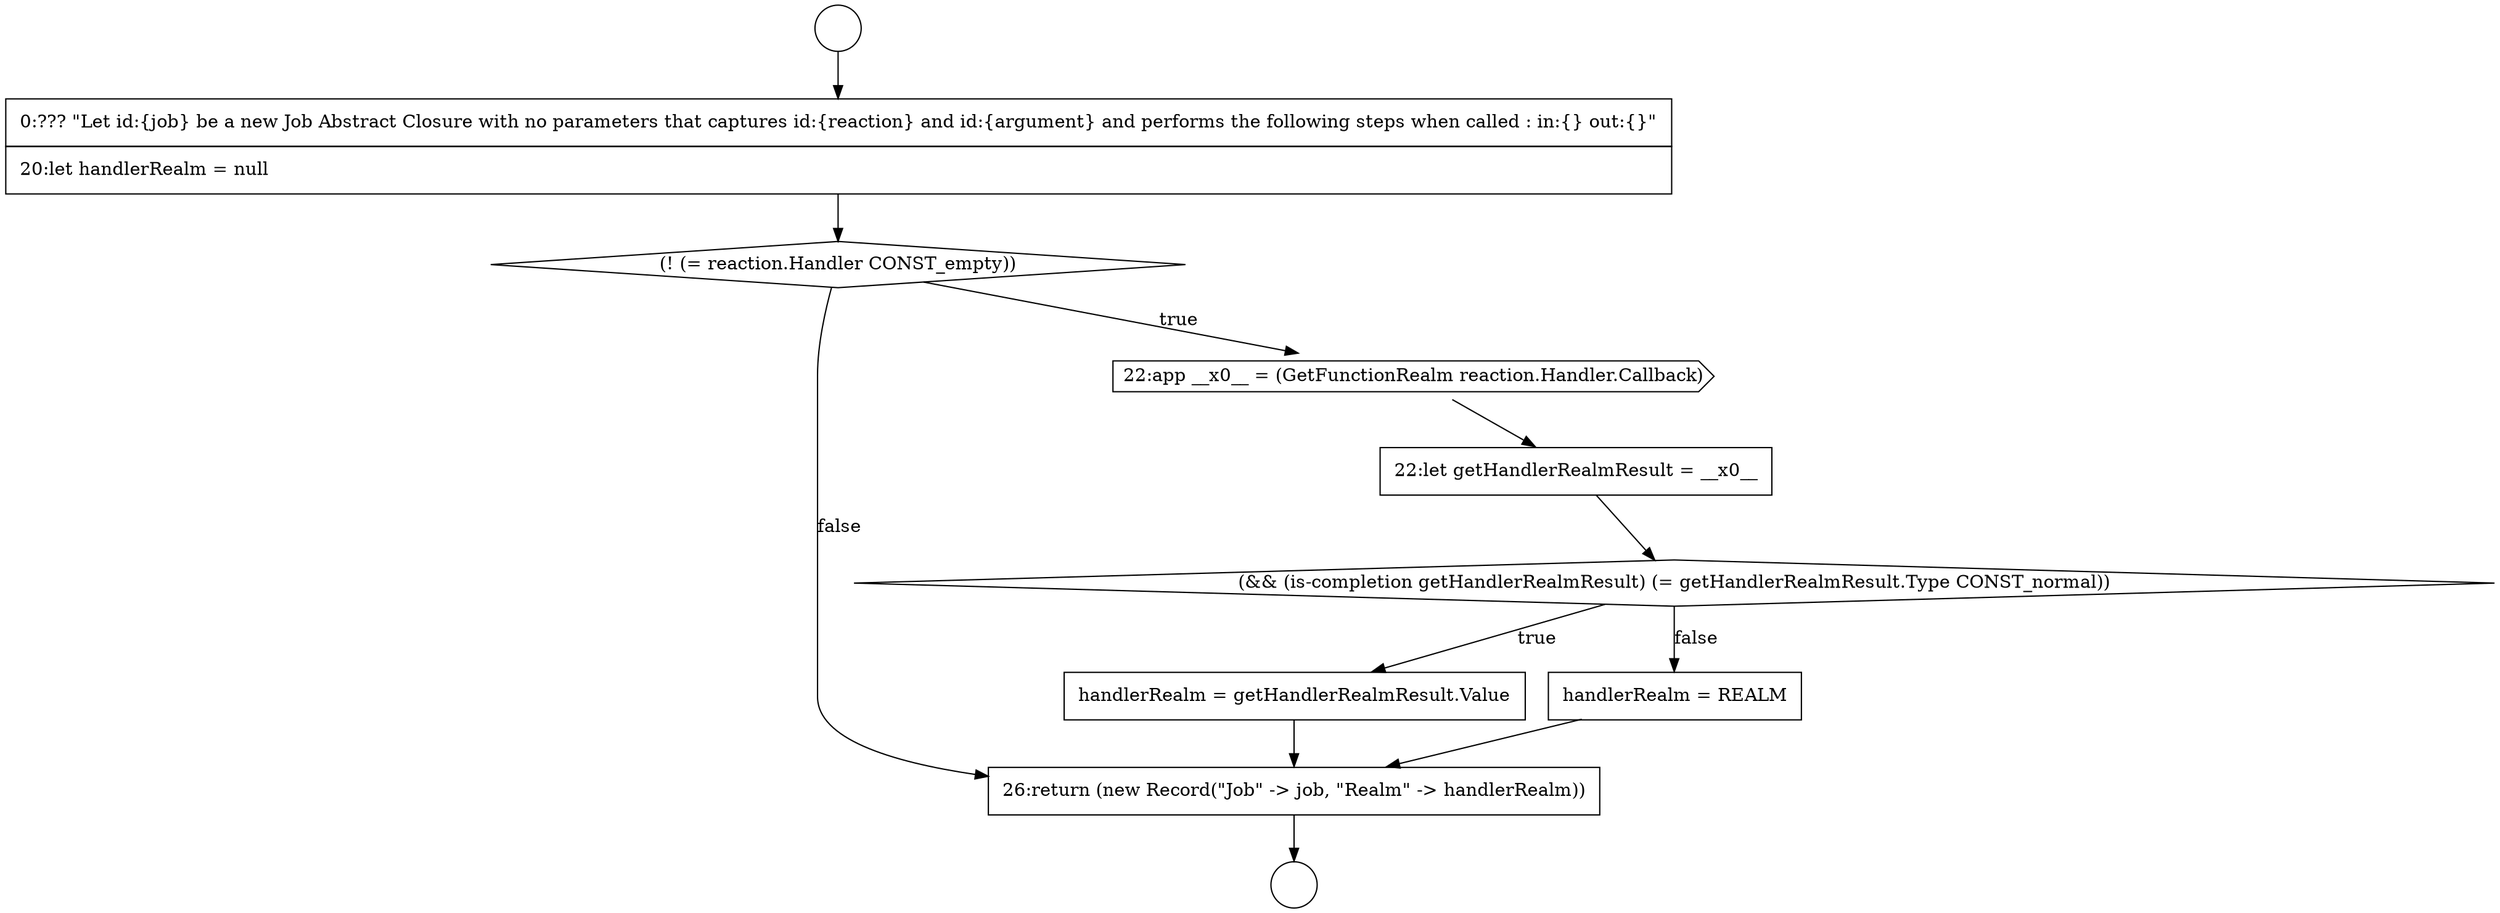 digraph {
  node0 [shape=circle label=" " color="black" fillcolor="white" style=filled]
  node5 [shape=none, margin=0, label=<<font color="black">
    <table border="0" cellborder="1" cellspacing="0" cellpadding="10">
      <tr><td align="left">22:let getHandlerRealmResult = __x0__</td></tr>
    </table>
  </font>> color="black" fillcolor="white" style=filled]
  node1 [shape=circle label=" " color="black" fillcolor="white" style=filled]
  node6 [shape=diamond, label=<<font color="black">(&amp;&amp; (is-completion getHandlerRealmResult) (= getHandlerRealmResult.Type CONST_normal))</font>> color="black" fillcolor="white" style=filled]
  node9 [shape=none, margin=0, label=<<font color="black">
    <table border="0" cellborder="1" cellspacing="0" cellpadding="10">
      <tr><td align="left">26:return (new Record(&quot;Job&quot; -&gt; job, &quot;Realm&quot; -&gt; handlerRealm))</td></tr>
    </table>
  </font>> color="black" fillcolor="white" style=filled]
  node2 [shape=none, margin=0, label=<<font color="black">
    <table border="0" cellborder="1" cellspacing="0" cellpadding="10">
      <tr><td align="left">0:??? &quot;Let id:{job} be a new Job Abstract Closure with no parameters that captures id:{reaction} and id:{argument} and performs the following steps when called : in:{} out:{}&quot;</td></tr>
      <tr><td align="left">20:let handlerRealm = null</td></tr>
    </table>
  </font>> color="black" fillcolor="white" style=filled]
  node7 [shape=none, margin=0, label=<<font color="black">
    <table border="0" cellborder="1" cellspacing="0" cellpadding="10">
      <tr><td align="left">handlerRealm = getHandlerRealmResult.Value</td></tr>
    </table>
  </font>> color="black" fillcolor="white" style=filled]
  node3 [shape=diamond, label=<<font color="black">(! (= reaction.Handler CONST_empty))</font>> color="black" fillcolor="white" style=filled]
  node8 [shape=none, margin=0, label=<<font color="black">
    <table border="0" cellborder="1" cellspacing="0" cellpadding="10">
      <tr><td align="left">handlerRealm = REALM</td></tr>
    </table>
  </font>> color="black" fillcolor="white" style=filled]
  node4 [shape=cds, label=<<font color="black">22:app __x0__ = (GetFunctionRealm reaction.Handler.Callback)</font>> color="black" fillcolor="white" style=filled]
  node5 -> node6 [ color="black"]
  node6 -> node7 [label=<<font color="black">true</font>> color="black"]
  node6 -> node8 [label=<<font color="black">false</font>> color="black"]
  node2 -> node3 [ color="black"]
  node0 -> node2 [ color="black"]
  node4 -> node5 [ color="black"]
  node8 -> node9 [ color="black"]
  node3 -> node4 [label=<<font color="black">true</font>> color="black"]
  node3 -> node9 [label=<<font color="black">false</font>> color="black"]
  node9 -> node1 [ color="black"]
  node7 -> node9 [ color="black"]
}
